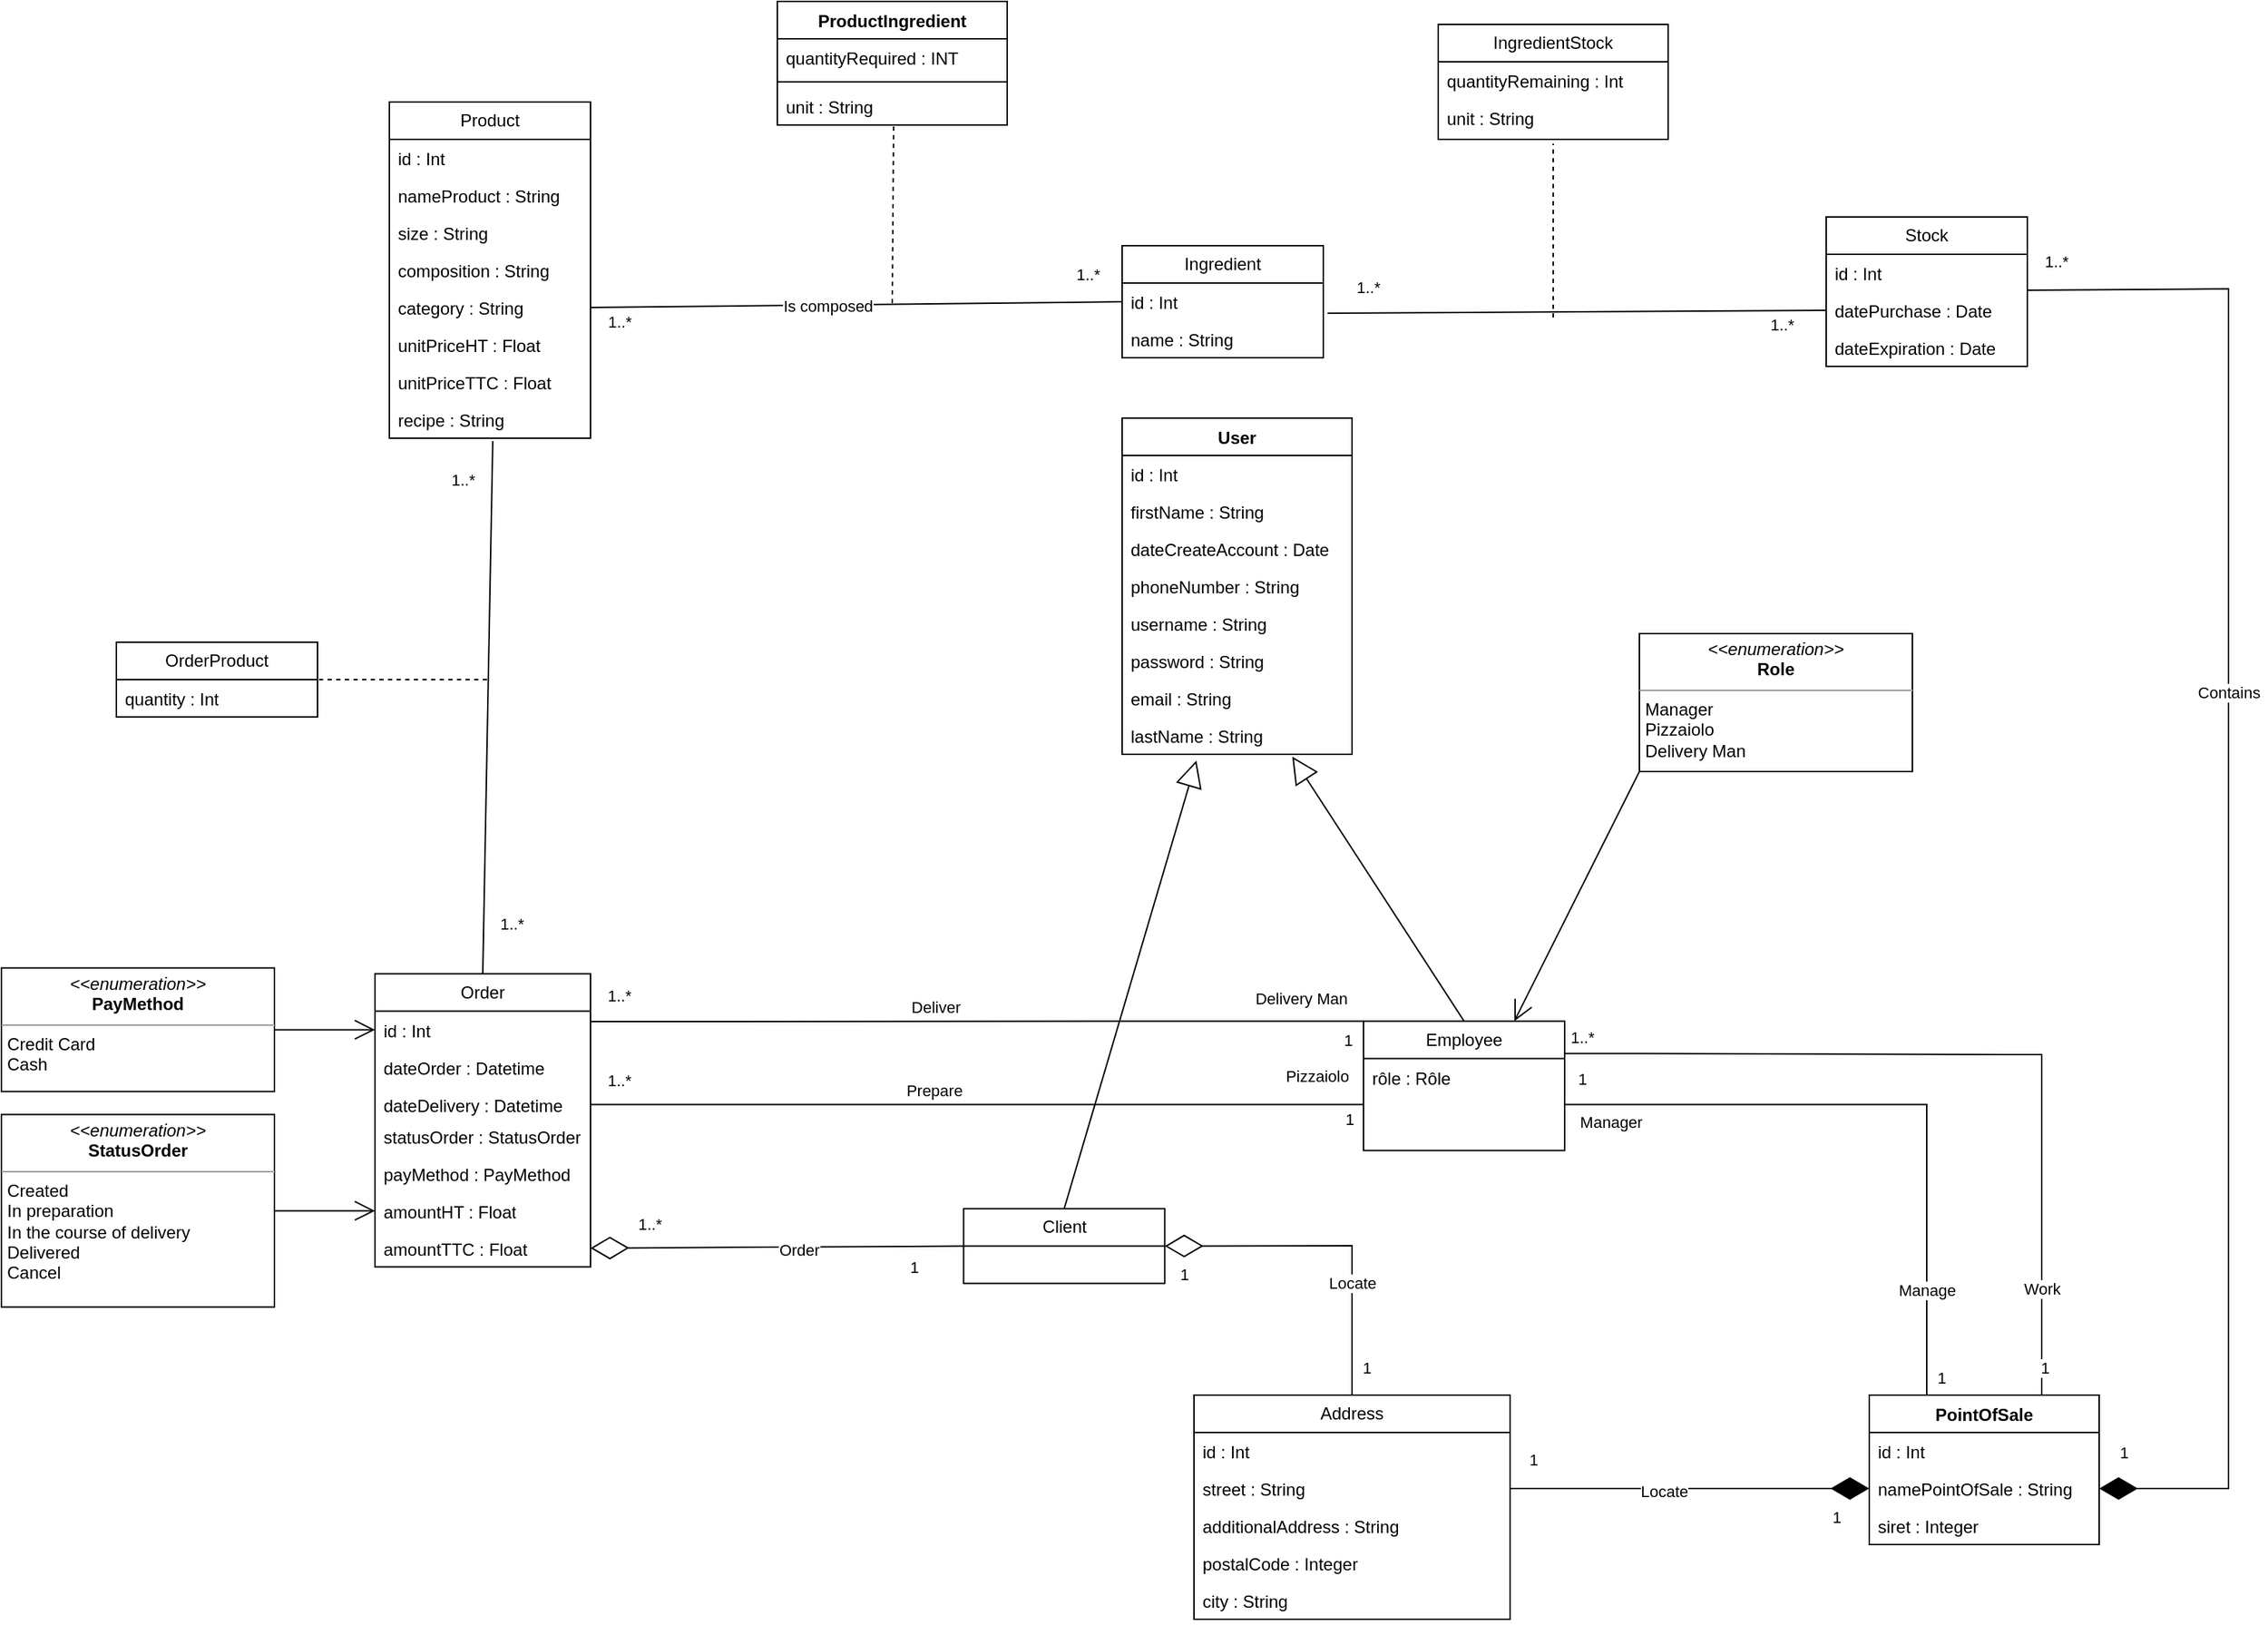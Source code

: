 <mxfile version="21.1.4" type="device">
  <diagram id="C5RBs43oDa-KdzZeNtuy" name="Page-1">
    <mxGraphModel dx="2501" dy="1925" grid="1" gridSize="10" guides="1" tooltips="1" connect="1" arrows="1" fold="1" page="1" pageScale="1" pageWidth="827" pageHeight="1169" background="#ffffff" math="0" shadow="0">
      <root>
        <mxCell id="WIyWlLk6GJQsqaUBKTNV-0" />
        <mxCell id="WIyWlLk6GJQsqaUBKTNV-1" parent="WIyWlLk6GJQsqaUBKTNV-0" />
        <mxCell id="LDNh3qtt35xQRDf_pYE4-13" value="User" style="swimlane;fontStyle=1;align=center;verticalAlign=top;childLayout=stackLayout;horizontal=1;startSize=26;horizontalStack=0;resizeParent=1;resizeParentMax=0;resizeLast=0;collapsible=1;marginBottom=0;whiteSpace=wrap;html=1;" parent="WIyWlLk6GJQsqaUBKTNV-1" vertex="1">
          <mxGeometry x="-1.138e-15" y="-190" width="160" height="234" as="geometry" />
        </mxCell>
        <mxCell id="LDNh3qtt35xQRDf_pYE4-14" value="&lt;font style=&quot;vertical-align: inherit;&quot;&gt;&lt;font style=&quot;vertical-align: inherit;&quot;&gt;&lt;font style=&quot;vertical-align: inherit;&quot;&gt;&lt;font style=&quot;vertical-align: inherit;&quot;&gt;id : Int&lt;/font&gt;&lt;/font&gt;&lt;/font&gt;&lt;/font&gt;" style="text;strokeColor=none;fillColor=none;align=left;verticalAlign=top;spacingLeft=4;spacingRight=4;overflow=hidden;rotatable=0;points=[[0,0.5],[1,0.5]];portConstraint=eastwest;whiteSpace=wrap;html=1;" parent="LDNh3qtt35xQRDf_pYE4-13" vertex="1">
          <mxGeometry y="26" width="160" height="26" as="geometry" />
        </mxCell>
        <mxCell id="LDNh3qtt35xQRDf_pYE4-23" value="firstName : String" style="text;strokeColor=none;fillColor=none;align=left;verticalAlign=top;spacingLeft=4;spacingRight=4;overflow=hidden;rotatable=0;points=[[0,0.5],[1,0.5]];portConstraint=eastwest;whiteSpace=wrap;html=1;" parent="LDNh3qtt35xQRDf_pYE4-13" vertex="1">
          <mxGeometry y="52" width="160" height="26" as="geometry" />
        </mxCell>
        <mxCell id="LDNh3qtt35xQRDf_pYE4-24" value="dateCreateAccount : Date" style="text;strokeColor=none;fillColor=none;align=left;verticalAlign=top;spacingLeft=4;spacingRight=4;overflow=hidden;rotatable=0;points=[[0,0.5],[1,0.5]];portConstraint=eastwest;whiteSpace=wrap;html=1;" parent="LDNh3qtt35xQRDf_pYE4-13" vertex="1">
          <mxGeometry y="78" width="160" height="26" as="geometry" />
        </mxCell>
        <mxCell id="LDNh3qtt35xQRDf_pYE4-25" value="phoneNumber : String" style="text;strokeColor=none;fillColor=none;align=left;verticalAlign=top;spacingLeft=4;spacingRight=4;overflow=hidden;rotatable=0;points=[[0,0.5],[1,0.5]];portConstraint=eastwest;whiteSpace=wrap;html=1;" parent="LDNh3qtt35xQRDf_pYE4-13" vertex="1">
          <mxGeometry y="104" width="160" height="26" as="geometry" />
        </mxCell>
        <mxCell id="LDNh3qtt35xQRDf_pYE4-26" value="username : String" style="text;strokeColor=none;fillColor=none;align=left;verticalAlign=top;spacingLeft=4;spacingRight=4;overflow=hidden;rotatable=0;points=[[0,0.5],[1,0.5]];portConstraint=eastwest;whiteSpace=wrap;html=1;" parent="LDNh3qtt35xQRDf_pYE4-13" vertex="1">
          <mxGeometry y="130" width="160" height="26" as="geometry" />
        </mxCell>
        <mxCell id="LDNh3qtt35xQRDf_pYE4-27" value="password : String" style="text;strokeColor=none;fillColor=none;align=left;verticalAlign=top;spacingLeft=4;spacingRight=4;overflow=hidden;rotatable=0;points=[[0,0.5],[1,0.5]];portConstraint=eastwest;whiteSpace=wrap;html=1;" parent="LDNh3qtt35xQRDf_pYE4-13" vertex="1">
          <mxGeometry y="156" width="160" height="26" as="geometry" />
        </mxCell>
        <mxCell id="LDNh3qtt35xQRDf_pYE4-28" value="email : String" style="text;strokeColor=none;fillColor=none;align=left;verticalAlign=top;spacingLeft=4;spacingRight=4;overflow=hidden;rotatable=0;points=[[0,0.5],[1,0.5]];portConstraint=eastwest;whiteSpace=wrap;html=1;" parent="LDNh3qtt35xQRDf_pYE4-13" vertex="1">
          <mxGeometry y="182" width="160" height="26" as="geometry" />
        </mxCell>
        <mxCell id="oYY13Tbm00uSLunCZj7H-6" value="lastName : String" style="text;strokeColor=none;fillColor=none;align=left;verticalAlign=top;spacingLeft=4;spacingRight=4;overflow=hidden;rotatable=0;points=[[0,0.5],[1,0.5]];portConstraint=eastwest;whiteSpace=wrap;html=1;" parent="LDNh3qtt35xQRDf_pYE4-13" vertex="1">
          <mxGeometry y="208" width="160" height="26" as="geometry" />
        </mxCell>
        <mxCell id="LDNh3qtt35xQRDf_pYE4-29" value="PointOfSale" style="swimlane;fontStyle=1;align=center;verticalAlign=top;childLayout=stackLayout;horizontal=1;startSize=26;horizontalStack=0;resizeParent=1;resizeParentMax=0;resizeLast=0;collapsible=1;marginBottom=0;whiteSpace=wrap;html=1;" parent="WIyWlLk6GJQsqaUBKTNV-1" vertex="1">
          <mxGeometry x="520" y="490" width="160" height="104" as="geometry" />
        </mxCell>
        <mxCell id="LDNh3qtt35xQRDf_pYE4-30" value="id : Int" style="text;strokeColor=none;fillColor=none;align=left;verticalAlign=top;spacingLeft=4;spacingRight=4;overflow=hidden;rotatable=0;points=[[0,0.5],[1,0.5]];portConstraint=eastwest;whiteSpace=wrap;html=1;" parent="LDNh3qtt35xQRDf_pYE4-29" vertex="1">
          <mxGeometry y="26" width="160" height="26" as="geometry" />
        </mxCell>
        <mxCell id="LDNh3qtt35xQRDf_pYE4-33" value="namePointOfSale : String" style="text;strokeColor=none;fillColor=none;align=left;verticalAlign=top;spacingLeft=4;spacingRight=4;overflow=hidden;rotatable=0;points=[[0,0.5],[1,0.5]];portConstraint=eastwest;whiteSpace=wrap;html=1;" parent="LDNh3qtt35xQRDf_pYE4-29" vertex="1">
          <mxGeometry y="52" width="160" height="26" as="geometry" />
        </mxCell>
        <mxCell id="LDNh3qtt35xQRDf_pYE4-34" value="siret : Integer" style="text;strokeColor=none;fillColor=none;align=left;verticalAlign=top;spacingLeft=4;spacingRight=4;overflow=hidden;rotatable=0;points=[[0,0.5],[1,0.5]];portConstraint=eastwest;whiteSpace=wrap;html=1;" parent="LDNh3qtt35xQRDf_pYE4-29" vertex="1">
          <mxGeometry y="78" width="160" height="26" as="geometry" />
        </mxCell>
        <mxCell id="LDNh3qtt35xQRDf_pYE4-35" value="" style="endArrow=none;html=1;edgeStyle=orthogonalEdgeStyle;rounded=0;entryX=0.5;entryY=0;entryDx=0;entryDy=0;exitX=1;exitY=0.25;exitDx=0;exitDy=0;" parent="WIyWlLk6GJQsqaUBKTNV-1" source="ayJBxSCO4M2eOkXbulN4-0" target="LDNh3qtt35xQRDf_pYE4-29" edge="1">
          <mxGeometry relative="1" as="geometry">
            <mxPoint x="350" y="253" as="sourcePoint" />
            <mxPoint x="600" y="130" as="targetPoint" />
            <Array as="points">
              <mxPoint x="320" y="253" />
              <mxPoint x="640" y="253" />
              <mxPoint x="640" y="490" />
            </Array>
          </mxGeometry>
        </mxCell>
        <mxCell id="LDNh3qtt35xQRDf_pYE4-38" value="Work" style="edgeLabel;html=1;align=center;verticalAlign=middle;resizable=0;points=[];" parent="LDNh3qtt35xQRDf_pYE4-35" connectable="0" vertex="1">
          <mxGeometry x="0.76" relative="1" as="geometry">
            <mxPoint y="-41" as="offset" />
          </mxGeometry>
        </mxCell>
        <mxCell id="LDNh3qtt35xQRDf_pYE4-39" value="1" style="edgeLabel;html=1;align=center;verticalAlign=middle;resizable=0;points=[];" parent="LDNh3qtt35xQRDf_pYE4-35" connectable="0" vertex="1">
          <mxGeometry x="0.895" relative="1" as="geometry">
            <mxPoint x="10" y="-19" as="offset" />
          </mxGeometry>
        </mxCell>
        <mxCell id="LDNh3qtt35xQRDf_pYE4-40" value="1..*" style="edgeLabel;html=1;align=center;verticalAlign=middle;resizable=0;points=[];" parent="LDNh3qtt35xQRDf_pYE4-35" connectable="0" vertex="1">
          <mxGeometry x="-0.859" y="-1" relative="1" as="geometry">
            <mxPoint x="-31" y="-13" as="offset" />
          </mxGeometry>
        </mxCell>
        <mxCell id="LDNh3qtt35xQRDf_pYE4-41" value="Address" style="swimlane;fontStyle=0;childLayout=stackLayout;horizontal=1;startSize=26;fillColor=none;horizontalStack=0;resizeParent=1;resizeParentMax=0;resizeLast=0;collapsible=1;marginBottom=0;whiteSpace=wrap;html=1;" parent="WIyWlLk6GJQsqaUBKTNV-1" vertex="1">
          <mxGeometry x="50" y="490" width="220" height="156" as="geometry" />
        </mxCell>
        <mxCell id="LDNh3qtt35xQRDf_pYE4-42" value="id : Int" style="text;strokeColor=none;fillColor=none;align=left;verticalAlign=top;spacingLeft=4;spacingRight=4;overflow=hidden;rotatable=0;points=[[0,0.5],[1,0.5]];portConstraint=eastwest;whiteSpace=wrap;html=1;" parent="LDNh3qtt35xQRDf_pYE4-41" vertex="1">
          <mxGeometry y="26" width="220" height="26" as="geometry" />
        </mxCell>
        <mxCell id="LDNh3qtt35xQRDf_pYE4-43" value="street : String" style="text;strokeColor=none;fillColor=none;align=left;verticalAlign=top;spacingLeft=4;spacingRight=4;overflow=hidden;rotatable=0;points=[[0,0.5],[1,0.5]];portConstraint=eastwest;whiteSpace=wrap;html=1;" parent="LDNh3qtt35xQRDf_pYE4-41" vertex="1">
          <mxGeometry y="52" width="220" height="26" as="geometry" />
        </mxCell>
        <mxCell id="LDNh3qtt35xQRDf_pYE4-44" value="additionalAddress : String" style="text;strokeColor=none;fillColor=none;align=left;verticalAlign=top;spacingLeft=4;spacingRight=4;overflow=hidden;rotatable=0;points=[[0,0.5],[1,0.5]];portConstraint=eastwest;whiteSpace=wrap;html=1;" parent="LDNh3qtt35xQRDf_pYE4-41" vertex="1">
          <mxGeometry y="78" width="220" height="26" as="geometry" />
        </mxCell>
        <mxCell id="LDNh3qtt35xQRDf_pYE4-45" value="postalCode : Integer" style="text;strokeColor=none;fillColor=none;align=left;verticalAlign=top;spacingLeft=4;spacingRight=4;overflow=hidden;rotatable=0;points=[[0,0.5],[1,0.5]];portConstraint=eastwest;whiteSpace=wrap;html=1;" parent="LDNh3qtt35xQRDf_pYE4-41" vertex="1">
          <mxGeometry y="104" width="220" height="26" as="geometry" />
        </mxCell>
        <mxCell id="LDNh3qtt35xQRDf_pYE4-81" value="city : String" style="text;strokeColor=none;fillColor=none;align=left;verticalAlign=top;spacingLeft=4;spacingRight=4;overflow=hidden;rotatable=0;points=[[0,0.5],[1,0.5]];portConstraint=eastwest;whiteSpace=wrap;html=1;" parent="LDNh3qtt35xQRDf_pYE4-41" vertex="1">
          <mxGeometry y="130" width="220" height="26" as="geometry" />
        </mxCell>
        <mxCell id="LDNh3qtt35xQRDf_pYE4-48" value="" style="endArrow=diamondThin;endFill=1;endSize=24;html=1;rounded=0;exitX=1;exitY=0.5;exitDx=0;exitDy=0;entryX=0;entryY=0.5;entryDx=0;entryDy=0;" parent="WIyWlLk6GJQsqaUBKTNV-1" source="LDNh3qtt35xQRDf_pYE4-43" target="LDNh3qtt35xQRDf_pYE4-33" edge="1">
          <mxGeometry width="160" relative="1" as="geometry">
            <mxPoint x="290" y="470" as="sourcePoint" />
            <mxPoint x="450" y="470" as="targetPoint" />
          </mxGeometry>
        </mxCell>
        <mxCell id="LDNh3qtt35xQRDf_pYE4-49" value="1" style="edgeLabel;html=1;align=center;verticalAlign=middle;resizable=0;points=[];" parent="LDNh3qtt35xQRDf_pYE4-48" connectable="0" vertex="1">
          <mxGeometry x="0.812" relative="1" as="geometry">
            <mxPoint y="20" as="offset" />
          </mxGeometry>
        </mxCell>
        <mxCell id="LDNh3qtt35xQRDf_pYE4-50" value="1" style="edgeLabel;html=1;align=center;verticalAlign=middle;resizable=0;points=[];" parent="LDNh3qtt35xQRDf_pYE4-48" connectable="0" vertex="1">
          <mxGeometry x="-0.875" relative="1" as="geometry">
            <mxPoint y="-20" as="offset" />
          </mxGeometry>
        </mxCell>
        <mxCell id="grewiB0idIYlDIHgvyIB-13" value="&lt;font style=&quot;vertical-align: inherit;&quot;&gt;&lt;font style=&quot;vertical-align: inherit;&quot;&gt;Locate&lt;/font&gt;&lt;/font&gt;" style="edgeLabel;html=1;align=center;verticalAlign=middle;resizable=0;points=[];" parent="LDNh3qtt35xQRDf_pYE4-48" vertex="1" connectable="0">
          <mxGeometry x="-0.144" y="-2" relative="1" as="geometry">
            <mxPoint as="offset" />
          </mxGeometry>
        </mxCell>
        <mxCell id="LDNh3qtt35xQRDf_pYE4-54" value="Order" style="swimlane;fontStyle=0;childLayout=stackLayout;horizontal=1;startSize=26;fillColor=none;horizontalStack=0;resizeParent=1;resizeParentMax=0;resizeLast=0;collapsible=1;marginBottom=0;whiteSpace=wrap;html=1;" parent="WIyWlLk6GJQsqaUBKTNV-1" vertex="1">
          <mxGeometry x="-520" y="196.71" width="150" height="204" as="geometry" />
        </mxCell>
        <mxCell id="LDNh3qtt35xQRDf_pYE4-55" value="id : Int" style="text;strokeColor=none;fillColor=none;align=left;verticalAlign=top;spacingLeft=4;spacingRight=4;overflow=hidden;rotatable=0;points=[[0,0.5],[1,0.5]];portConstraint=eastwest;whiteSpace=wrap;html=1;" parent="LDNh3qtt35xQRDf_pYE4-54" vertex="1">
          <mxGeometry y="26" width="150" height="26" as="geometry" />
        </mxCell>
        <mxCell id="LDNh3qtt35xQRDf_pYE4-56" value="dateOrder : Datetime" style="text;strokeColor=none;fillColor=none;align=left;verticalAlign=top;spacingLeft=4;spacingRight=4;overflow=hidden;rotatable=0;points=[[0,0.5],[1,0.5]];portConstraint=eastwest;whiteSpace=wrap;html=1;" parent="LDNh3qtt35xQRDf_pYE4-54" vertex="1">
          <mxGeometry y="52" width="150" height="26" as="geometry" />
        </mxCell>
        <mxCell id="LDNh3qtt35xQRDf_pYE4-57" value="dateDelivery : Datetime" style="text;strokeColor=none;fillColor=none;align=left;verticalAlign=top;spacingLeft=4;spacingRight=4;overflow=hidden;rotatable=0;points=[[0,0.5],[1,0.5]];portConstraint=eastwest;whiteSpace=wrap;html=1;" parent="LDNh3qtt35xQRDf_pYE4-54" vertex="1">
          <mxGeometry y="78" width="150" height="22" as="geometry" />
        </mxCell>
        <mxCell id="LDNh3qtt35xQRDf_pYE4-58" value="statusOrder : StatusOrder" style="text;strokeColor=none;fillColor=none;align=left;verticalAlign=top;spacingLeft=4;spacingRight=4;overflow=hidden;rotatable=0;points=[[0,0.5],[1,0.5]];portConstraint=eastwest;whiteSpace=wrap;html=1;" parent="LDNh3qtt35xQRDf_pYE4-54" vertex="1">
          <mxGeometry y="100" width="150" height="26" as="geometry" />
        </mxCell>
        <mxCell id="LDNh3qtt35xQRDf_pYE4-59" value="payMethod : PayMethod" style="text;strokeColor=none;fillColor=none;align=left;verticalAlign=top;spacingLeft=4;spacingRight=4;overflow=hidden;rotatable=0;points=[[0,0.5],[1,0.5]];portConstraint=eastwest;whiteSpace=wrap;html=1;" parent="LDNh3qtt35xQRDf_pYE4-54" vertex="1">
          <mxGeometry y="126" width="150" height="26" as="geometry" />
        </mxCell>
        <mxCell id="LDNh3qtt35xQRDf_pYE4-60" value="amountHT : Float" style="text;strokeColor=none;fillColor=none;align=left;verticalAlign=top;spacingLeft=4;spacingRight=4;overflow=hidden;rotatable=0;points=[[0,0.5],[1,0.5]];portConstraint=eastwest;whiteSpace=wrap;html=1;" parent="LDNh3qtt35xQRDf_pYE4-54" vertex="1">
          <mxGeometry y="152" width="150" height="26" as="geometry" />
        </mxCell>
        <mxCell id="LDNh3qtt35xQRDf_pYE4-61" value="amountTTC : Float" style="text;strokeColor=none;fillColor=none;align=left;verticalAlign=top;spacingLeft=4;spacingRight=4;overflow=hidden;rotatable=0;points=[[0,0.5],[1,0.5]];portConstraint=eastwest;whiteSpace=wrap;html=1;" parent="LDNh3qtt35xQRDf_pYE4-54" vertex="1">
          <mxGeometry y="178" width="150" height="26" as="geometry" />
        </mxCell>
        <mxCell id="LDNh3qtt35xQRDf_pYE4-67" value="" style="endArrow=none;html=1;edgeStyle=orthogonalEdgeStyle;rounded=0;entryX=0;entryY=0.5;entryDx=0;entryDy=0;exitX=1;exitY=0.5;exitDx=0;exitDy=0;" parent="WIyWlLk6GJQsqaUBKTNV-1" source="LDNh3qtt35xQRDf_pYE4-57" target="ayJBxSCO4M2eOkXbulN4-3" edge="1">
          <mxGeometry relative="1" as="geometry">
            <mxPoint x="-270" y="180" as="sourcePoint" />
            <mxPoint x="-80" y="180" as="targetPoint" />
            <Array as="points">
              <mxPoint x="-370" y="288" />
            </Array>
          </mxGeometry>
        </mxCell>
        <mxCell id="LDNh3qtt35xQRDf_pYE4-68" value="1..*" style="edgeLabel;resizable=0;html=1;align=left;verticalAlign=bottom;" parent="LDNh3qtt35xQRDf_pYE4-67" connectable="0" vertex="1">
          <mxGeometry x="-1" relative="1" as="geometry">
            <mxPoint x="10" y="-6" as="offset" />
          </mxGeometry>
        </mxCell>
        <mxCell id="LDNh3qtt35xQRDf_pYE4-69" value="Pizzaiolo" style="edgeLabel;resizable=0;html=1;align=right;verticalAlign=bottom;" parent="LDNh3qtt35xQRDf_pYE4-67" connectable="0" vertex="1">
          <mxGeometry x="1" relative="1" as="geometry">
            <mxPoint x="-10" y="-11" as="offset" />
          </mxGeometry>
        </mxCell>
        <mxCell id="LDNh3qtt35xQRDf_pYE4-70" value="1" style="edgeLabel;html=1;align=center;verticalAlign=middle;resizable=0;points=[];" parent="LDNh3qtt35xQRDf_pYE4-67" connectable="0" vertex="1">
          <mxGeometry x="0.863" y="-3" relative="1" as="geometry">
            <mxPoint x="27" y="7" as="offset" />
          </mxGeometry>
        </mxCell>
        <mxCell id="LDNh3qtt35xQRDf_pYE4-71" value="Prepare" style="edgeLabel;html=1;align=center;verticalAlign=middle;resizable=0;points=[];" parent="LDNh3qtt35xQRDf_pYE4-67" connectable="0" vertex="1">
          <mxGeometry x="-0.094" y="1" relative="1" as="geometry">
            <mxPoint x="-4" y="-9" as="offset" />
          </mxGeometry>
        </mxCell>
        <mxCell id="LDNh3qtt35xQRDf_pYE4-72" value="" style="endArrow=none;html=1;edgeStyle=orthogonalEdgeStyle;rounded=0;entryX=0;entryY=0;entryDx=0;entryDy=0;" parent="WIyWlLk6GJQsqaUBKTNV-1" target="ayJBxSCO4M2eOkXbulN4-0" edge="1">
          <mxGeometry relative="1" as="geometry">
            <mxPoint x="-370" y="230" as="sourcePoint" />
            <mxPoint y="-43" as="targetPoint" />
            <Array as="points">
              <mxPoint x="-370" y="230" />
            </Array>
          </mxGeometry>
        </mxCell>
        <mxCell id="LDNh3qtt35xQRDf_pYE4-73" value="1..*" style="edgeLabel;resizable=0;html=1;align=left;verticalAlign=bottom;" parent="LDNh3qtt35xQRDf_pYE4-72" connectable="0" vertex="1">
          <mxGeometry x="-1" relative="1" as="geometry">
            <mxPoint x="10" y="-10" as="offset" />
          </mxGeometry>
        </mxCell>
        <mxCell id="LDNh3qtt35xQRDf_pYE4-74" value="Delivery Man" style="edgeLabel;resizable=0;html=1;align=right;verticalAlign=bottom;" parent="LDNh3qtt35xQRDf_pYE4-72" connectable="0" vertex="1">
          <mxGeometry x="1" relative="1" as="geometry">
            <mxPoint x="-10" y="-7" as="offset" />
          </mxGeometry>
        </mxCell>
        <mxCell id="LDNh3qtt35xQRDf_pYE4-75" value="1" style="edgeLabel;html=1;align=center;verticalAlign=middle;resizable=0;points=[];" parent="LDNh3qtt35xQRDf_pYE4-72" connectable="0" vertex="1">
          <mxGeometry x="0.863" y="-3" relative="1" as="geometry">
            <mxPoint x="26" y="10" as="offset" />
          </mxGeometry>
        </mxCell>
        <mxCell id="LDNh3qtt35xQRDf_pYE4-76" value="Deliver" style="edgeLabel;html=1;align=center;verticalAlign=middle;resizable=0;points=[];" parent="LDNh3qtt35xQRDf_pYE4-72" connectable="0" vertex="1">
          <mxGeometry x="-0.094" y="1" relative="1" as="geometry">
            <mxPoint x="-4" y="-9" as="offset" />
          </mxGeometry>
        </mxCell>
        <mxCell id="LDNh3qtt35xQRDf_pYE4-82" value="OrderProduct" style="swimlane;fontStyle=0;childLayout=stackLayout;horizontal=1;startSize=26;fillColor=none;horizontalStack=0;resizeParent=1;resizeParentMax=0;resizeLast=0;collapsible=1;marginBottom=0;whiteSpace=wrap;html=1;" parent="WIyWlLk6GJQsqaUBKTNV-1" vertex="1">
          <mxGeometry x="-700" y="-34" width="140" height="52" as="geometry" />
        </mxCell>
        <mxCell id="LDNh3qtt35xQRDf_pYE4-83" value="quantity : Int" style="text;strokeColor=none;fillColor=none;align=left;verticalAlign=top;spacingLeft=4;spacingRight=4;overflow=hidden;rotatable=0;points=[[0,0.5],[1,0.5]];portConstraint=eastwest;whiteSpace=wrap;html=1;" parent="LDNh3qtt35xQRDf_pYE4-82" vertex="1">
          <mxGeometry y="26" width="140" height="26" as="geometry" />
        </mxCell>
        <mxCell id="LDNh3qtt35xQRDf_pYE4-86" value="Product" style="swimlane;fontStyle=0;childLayout=stackLayout;horizontal=1;startSize=26;fillColor=none;horizontalStack=0;resizeParent=1;resizeParentMax=0;resizeLast=0;collapsible=1;marginBottom=0;whiteSpace=wrap;html=1;" parent="WIyWlLk6GJQsqaUBKTNV-1" vertex="1">
          <mxGeometry x="-510" y="-410" width="140" height="234" as="geometry" />
        </mxCell>
        <mxCell id="LDNh3qtt35xQRDf_pYE4-87" value="id : Int" style="text;strokeColor=none;fillColor=none;align=left;verticalAlign=top;spacingLeft=4;spacingRight=4;overflow=hidden;rotatable=0;points=[[0,0.5],[1,0.5]];portConstraint=eastwest;whiteSpace=wrap;html=1;" parent="LDNh3qtt35xQRDf_pYE4-86" vertex="1">
          <mxGeometry y="26" width="140" height="26" as="geometry" />
        </mxCell>
        <mxCell id="LDNh3qtt35xQRDf_pYE4-88" value="nameProduct : String" style="text;strokeColor=none;fillColor=none;align=left;verticalAlign=top;spacingLeft=4;spacingRight=4;overflow=hidden;rotatable=0;points=[[0,0.5],[1,0.5]];portConstraint=eastwest;whiteSpace=wrap;html=1;" parent="LDNh3qtt35xQRDf_pYE4-86" vertex="1">
          <mxGeometry y="52" width="140" height="26" as="geometry" />
        </mxCell>
        <mxCell id="LDNh3qtt35xQRDf_pYE4-89" value="size : String" style="text;strokeColor=none;fillColor=none;align=left;verticalAlign=top;spacingLeft=4;spacingRight=4;overflow=hidden;rotatable=0;points=[[0,0.5],[1,0.5]];portConstraint=eastwest;whiteSpace=wrap;html=1;" parent="LDNh3qtt35xQRDf_pYE4-86" vertex="1">
          <mxGeometry y="78" width="140" height="26" as="geometry" />
        </mxCell>
        <mxCell id="LDNh3qtt35xQRDf_pYE4-90" value="composition : String" style="text;strokeColor=none;fillColor=none;align=left;verticalAlign=top;spacingLeft=4;spacingRight=4;overflow=hidden;rotatable=0;points=[[0,0.5],[1,0.5]];portConstraint=eastwest;whiteSpace=wrap;html=1;" parent="LDNh3qtt35xQRDf_pYE4-86" vertex="1">
          <mxGeometry y="104" width="140" height="26" as="geometry" />
        </mxCell>
        <mxCell id="LDNh3qtt35xQRDf_pYE4-91" value="category : String" style="text;strokeColor=none;fillColor=none;align=left;verticalAlign=top;spacingLeft=4;spacingRight=4;overflow=hidden;rotatable=0;points=[[0,0.5],[1,0.5]];portConstraint=eastwest;whiteSpace=wrap;html=1;" parent="LDNh3qtt35xQRDf_pYE4-86" vertex="1">
          <mxGeometry y="130" width="140" height="26" as="geometry" />
        </mxCell>
        <mxCell id="LDNh3qtt35xQRDf_pYE4-92" value="unitPriceHT : Float" style="text;strokeColor=none;fillColor=none;align=left;verticalAlign=top;spacingLeft=4;spacingRight=4;overflow=hidden;rotatable=0;points=[[0,0.5],[1,0.5]];portConstraint=eastwest;whiteSpace=wrap;html=1;" parent="LDNh3qtt35xQRDf_pYE4-86" vertex="1">
          <mxGeometry y="156" width="140" height="26" as="geometry" />
        </mxCell>
        <mxCell id="LDNh3qtt35xQRDf_pYE4-93" value="unitPriceTTC : Float" style="text;strokeColor=none;fillColor=none;align=left;verticalAlign=top;spacingLeft=4;spacingRight=4;overflow=hidden;rotatable=0;points=[[0,0.5],[1,0.5]];portConstraint=eastwest;whiteSpace=wrap;html=1;" parent="LDNh3qtt35xQRDf_pYE4-86" vertex="1">
          <mxGeometry y="182" width="140" height="26" as="geometry" />
        </mxCell>
        <mxCell id="LDNh3qtt35xQRDf_pYE4-94" value="recipe : String" style="text;strokeColor=none;fillColor=none;align=left;verticalAlign=top;spacingLeft=4;spacingRight=4;overflow=hidden;rotatable=0;points=[[0,0.5],[1,0.5]];portConstraint=eastwest;whiteSpace=wrap;html=1;" parent="LDNh3qtt35xQRDf_pYE4-86" vertex="1">
          <mxGeometry y="208" width="140" height="26" as="geometry" />
        </mxCell>
        <mxCell id="LDNh3qtt35xQRDf_pYE4-100" value="Ingredient" style="swimlane;fontStyle=0;childLayout=stackLayout;horizontal=1;startSize=26;fillColor=none;horizontalStack=0;resizeParent=1;resizeParentMax=0;resizeLast=0;collapsible=1;marginBottom=0;whiteSpace=wrap;html=1;" parent="WIyWlLk6GJQsqaUBKTNV-1" vertex="1">
          <mxGeometry y="-310" width="140" height="78" as="geometry" />
        </mxCell>
        <mxCell id="LDNh3qtt35xQRDf_pYE4-101" value="id : Int" style="text;strokeColor=none;fillColor=none;align=left;verticalAlign=top;spacingLeft=4;spacingRight=4;overflow=hidden;rotatable=0;points=[[0,0.5],[1,0.5]];portConstraint=eastwest;whiteSpace=wrap;html=1;" parent="LDNh3qtt35xQRDf_pYE4-100" vertex="1">
          <mxGeometry y="26" width="140" height="26" as="geometry" />
        </mxCell>
        <mxCell id="LDNh3qtt35xQRDf_pYE4-102" value="name : String" style="text;strokeColor=none;fillColor=none;align=left;verticalAlign=top;spacingLeft=4;spacingRight=4;overflow=hidden;rotatable=0;points=[[0,0.5],[1,0.5]];portConstraint=eastwest;whiteSpace=wrap;html=1;" parent="LDNh3qtt35xQRDf_pYE4-100" vertex="1">
          <mxGeometry y="52" width="140" height="26" as="geometry" />
        </mxCell>
        <mxCell id="LDNh3qtt35xQRDf_pYE4-107" value="Stock" style="swimlane;fontStyle=0;childLayout=stackLayout;horizontal=1;startSize=26;fillColor=none;horizontalStack=0;resizeParent=1;resizeParentMax=0;resizeLast=0;collapsible=1;marginBottom=0;whiteSpace=wrap;html=1;" parent="WIyWlLk6GJQsqaUBKTNV-1" vertex="1">
          <mxGeometry x="490" y="-330" width="140" height="104" as="geometry" />
        </mxCell>
        <mxCell id="LDNh3qtt35xQRDf_pYE4-108" value="id : Int" style="text;strokeColor=none;fillColor=none;align=left;verticalAlign=top;spacingLeft=4;spacingRight=4;overflow=hidden;rotatable=0;points=[[0,0.5],[1,0.5]];portConstraint=eastwest;whiteSpace=wrap;html=1;" parent="LDNh3qtt35xQRDf_pYE4-107" vertex="1">
          <mxGeometry y="26" width="140" height="26" as="geometry" />
        </mxCell>
        <mxCell id="LDNh3qtt35xQRDf_pYE4-109" value="datePurchase : Date" style="text;strokeColor=none;fillColor=none;align=left;verticalAlign=top;spacingLeft=4;spacingRight=4;overflow=hidden;rotatable=0;points=[[0,0.5],[1,0.5]];portConstraint=eastwest;whiteSpace=wrap;html=1;" parent="LDNh3qtt35xQRDf_pYE4-107" vertex="1">
          <mxGeometry y="52" width="140" height="26" as="geometry" />
        </mxCell>
        <mxCell id="LDNh3qtt35xQRDf_pYE4-110" value="dateExpiration : Date" style="text;strokeColor=none;fillColor=none;align=left;verticalAlign=top;spacingLeft=4;spacingRight=4;overflow=hidden;rotatable=0;points=[[0,0.5],[1,0.5]];portConstraint=eastwest;whiteSpace=wrap;html=1;" parent="LDNh3qtt35xQRDf_pYE4-107" vertex="1">
          <mxGeometry y="78" width="140" height="26" as="geometry" />
        </mxCell>
        <mxCell id="LDNh3qtt35xQRDf_pYE4-114" value="IngredientStock" style="swimlane;fontStyle=0;childLayout=stackLayout;horizontal=1;startSize=26;fillColor=none;horizontalStack=0;resizeParent=1;resizeParentMax=0;resizeLast=0;collapsible=1;marginBottom=0;whiteSpace=wrap;html=1;" parent="WIyWlLk6GJQsqaUBKTNV-1" vertex="1">
          <mxGeometry x="220" y="-464" width="160" height="80" as="geometry" />
        </mxCell>
        <mxCell id="LDNh3qtt35xQRDf_pYE4-115" value="quantityRemaining : Int" style="text;strokeColor=none;fillColor=none;align=left;verticalAlign=top;spacingLeft=4;spacingRight=4;overflow=hidden;rotatable=0;points=[[0,0.5],[1,0.5]];portConstraint=eastwest;whiteSpace=wrap;html=1;" parent="LDNh3qtt35xQRDf_pYE4-114" vertex="1">
          <mxGeometry y="26" width="160" height="54" as="geometry" />
        </mxCell>
        <mxCell id="LDNh3qtt35xQRDf_pYE4-116" value="unit : String" style="text;strokeColor=none;fillColor=none;align=left;verticalAlign=top;spacingLeft=4;spacingRight=4;overflow=hidden;rotatable=0;points=[[0,0.5],[1,0.5]];portConstraint=eastwest;whiteSpace=wrap;html=1;" parent="WIyWlLk6GJQsqaUBKTNV-1" vertex="1">
          <mxGeometry x="220" y="-412" width="160" height="24" as="geometry" />
        </mxCell>
        <mxCell id="b1AOF0Mdmnq1jwFk48a5-0" value="" style="endArrow=none;html=1;edgeStyle=orthogonalEdgeStyle;rounded=0;entryX=0.25;entryY=0;entryDx=0;entryDy=0;exitX=1;exitY=0.5;exitDx=0;exitDy=0;" parent="WIyWlLk6GJQsqaUBKTNV-1" source="ayJBxSCO4M2eOkXbulN4-3" target="LDNh3qtt35xQRDf_pYE4-29" edge="1">
          <mxGeometry relative="1" as="geometry">
            <mxPoint x="370" y="330" as="sourcePoint" />
            <mxPoint x="510" y="460" as="targetPoint" />
            <Array as="points">
              <mxPoint x="560" y="288" />
            </Array>
          </mxGeometry>
        </mxCell>
        <mxCell id="b1AOF0Mdmnq1jwFk48a5-2" value="Manage" style="edgeLabel;html=1;align=center;verticalAlign=middle;resizable=0;points=[];" parent="b1AOF0Mdmnq1jwFk48a5-0" connectable="0" vertex="1">
          <mxGeometry x="0.76" relative="1" as="geometry">
            <mxPoint y="-19" as="offset" />
          </mxGeometry>
        </mxCell>
        <mxCell id="b1AOF0Mdmnq1jwFk48a5-3" value="1" style="edgeLabel;html=1;align=center;verticalAlign=middle;resizable=0;points=[];" parent="b1AOF0Mdmnq1jwFk48a5-0" connectable="0" vertex="1">
          <mxGeometry x="0.895" relative="1" as="geometry">
            <mxPoint x="10" y="12" as="offset" />
          </mxGeometry>
        </mxCell>
        <mxCell id="b1AOF0Mdmnq1jwFk48a5-4" value="1" style="edgeLabel;html=1;align=center;verticalAlign=middle;resizable=1;points=[];movable=1;rotatable=1;deletable=1;editable=1;locked=0;connectable=1;" parent="b1AOF0Mdmnq1jwFk48a5-0" connectable="0" vertex="1">
          <mxGeometry x="-0.859" y="-1" relative="1" as="geometry">
            <mxPoint x="-20" y="-19" as="offset" />
          </mxGeometry>
        </mxCell>
        <mxCell id="oYY13Tbm00uSLunCZj7H-5" value="&lt;font style=&quot;vertical-align: inherit;&quot;&gt;&lt;font style=&quot;vertical-align: inherit;&quot;&gt;Manager&lt;/font&gt;&lt;/font&gt;" style="edgeLabel;html=1;align=center;verticalAlign=middle;resizable=0;points=[];" parent="b1AOF0Mdmnq1jwFk48a5-0" vertex="1" connectable="0">
          <mxGeometry x="-0.944" y="2" relative="1" as="geometry">
            <mxPoint x="19" y="14" as="offset" />
          </mxGeometry>
        </mxCell>
        <mxCell id="jd4svYWK1x0lvtQsKngE-0" value="Client" style="swimlane;fontStyle=0;childLayout=stackLayout;horizontal=1;startSize=26;fillColor=none;horizontalStack=0;resizeParent=1;resizeParentMax=0;resizeLast=0;collapsible=1;marginBottom=0;whiteSpace=wrap;html=1;" parent="WIyWlLk6GJQsqaUBKTNV-1" vertex="1">
          <mxGeometry x="-110.33" y="360.27" width="140" height="52" as="geometry" />
        </mxCell>
        <mxCell id="ayJBxSCO4M2eOkXbulN4-0" value="Employee" style="swimlane;fontStyle=0;childLayout=stackLayout;horizontal=1;startSize=26;fillColor=none;horizontalStack=0;resizeParent=1;resizeParentMax=0;resizeLast=0;collapsible=1;marginBottom=0;whiteSpace=wrap;html=1;movable=1;resizable=1;rotatable=1;deletable=1;editable=1;locked=0;connectable=1;" parent="WIyWlLk6GJQsqaUBKTNV-1" vertex="1">
          <mxGeometry x="167.98" y="229.71" width="140" height="90" as="geometry" />
        </mxCell>
        <mxCell id="ayJBxSCO4M2eOkXbulN4-3" value="&lt;font style=&quot;vertical-align: inherit;&quot;&gt;&lt;font style=&quot;vertical-align: inherit;&quot;&gt;rôle : Rôle&lt;/font&gt;&lt;/font&gt;" style="text;strokeColor=none;fillColor=none;align=left;verticalAlign=top;spacingLeft=4;spacingRight=4;overflow=hidden;rotatable=1;points=[[0,0.5],[1,0.5]];portConstraint=eastwest;whiteSpace=wrap;html=1;movable=1;resizable=1;deletable=1;editable=1;locked=0;connectable=1;" parent="ayJBxSCO4M2eOkXbulN4-0" vertex="1">
          <mxGeometry y="26" width="140" height="64" as="geometry" />
        </mxCell>
        <mxCell id="ayJBxSCO4M2eOkXbulN4-4" value="" style="endArrow=block;endSize=16;endFill=0;html=1;rounded=0;exitX=0.5;exitY=0;exitDx=0;exitDy=0;entryX=0.74;entryY=1.064;entryDx=0;entryDy=0;entryPerimeter=0;" parent="WIyWlLk6GJQsqaUBKTNV-1" source="ayJBxSCO4M2eOkXbulN4-0" target="oYY13Tbm00uSLunCZj7H-6" edge="1">
          <mxGeometry width="160" relative="1" as="geometry">
            <mxPoint x="180" y="200" as="sourcePoint" />
            <mxPoint x="90" y="40" as="targetPoint" />
            <Array as="points" />
          </mxGeometry>
        </mxCell>
        <mxCell id="ayJBxSCO4M2eOkXbulN4-5" value="" style="endArrow=block;endSize=16;endFill=0;html=1;rounded=0;exitX=0.5;exitY=0;exitDx=0;exitDy=0;entryX=0.323;entryY=1.167;entryDx=0;entryDy=0;entryPerimeter=0;" parent="WIyWlLk6GJQsqaUBKTNV-1" source="jd4svYWK1x0lvtQsKngE-0" target="oYY13Tbm00uSLunCZj7H-6" edge="1">
          <mxGeometry width="160" relative="1" as="geometry">
            <mxPoint x="-30" y="160" as="sourcePoint" />
            <mxPoint x="80" y="100" as="targetPoint" />
            <Array as="points" />
          </mxGeometry>
        </mxCell>
        <mxCell id="ayJBxSCO4M2eOkXbulN4-6" value="&lt;p style=&quot;margin:0px;margin-top:4px;text-align:center;&quot;&gt;&lt;i&gt;&amp;lt;&amp;lt;enumeration&amp;gt;&amp;gt;&lt;/i&gt;&lt;br&gt;&lt;b&gt;PayMethod&lt;/b&gt;&lt;/p&gt;&lt;hr size=&quot;1&quot;&gt;&lt;p style=&quot;margin:0px;margin-left:4px;&quot;&gt;Credit Card&lt;/p&gt;&lt;p style=&quot;margin:0px;margin-left:4px;&quot;&gt;Cash&lt;br&gt;&lt;br&gt;&lt;/p&gt;&lt;p style=&quot;margin:0px;margin-left:4px;&quot;&gt;&lt;br&gt;&lt;/p&gt;" style="verticalAlign=top;align=left;overflow=fill;fontSize=12;fontFamily=Helvetica;html=1;whiteSpace=wrap;movable=1;resizable=1;rotatable=1;deletable=1;editable=1;locked=0;connectable=1;" parent="WIyWlLk6GJQsqaUBKTNV-1" vertex="1">
          <mxGeometry x="-780" y="192.71" width="190" height="86" as="geometry" />
        </mxCell>
        <mxCell id="ayJBxSCO4M2eOkXbulN4-9" value="" style="endArrow=open;endFill=1;endSize=12;html=1;rounded=0;exitX=1;exitY=0.5;exitDx=0;exitDy=0;entryX=0;entryY=0.5;entryDx=0;entryDy=0;" parent="WIyWlLk6GJQsqaUBKTNV-1" source="ayJBxSCO4M2eOkXbulN4-6" target="LDNh3qtt35xQRDf_pYE4-55" edge="1">
          <mxGeometry width="160" relative="1" as="geometry">
            <mxPoint x="-530" y="110" as="sourcePoint" />
            <mxPoint x="-470" y="200" as="targetPoint" />
          </mxGeometry>
        </mxCell>
        <mxCell id="ayJBxSCO4M2eOkXbulN4-11" value="&lt;p style=&quot;margin:0px;margin-top:4px;text-align:center;&quot;&gt;&lt;i&gt;&amp;lt;&amp;lt;enumeration&amp;gt;&amp;gt;&lt;/i&gt;&lt;br&gt;&lt;b&gt;StatusOrder&lt;/b&gt;&lt;/p&gt;&lt;hr size=&quot;1&quot;&gt;&lt;p style=&quot;margin:0px;margin-left:4px;&quot;&gt;Created&lt;/p&gt;&lt;p style=&quot;margin:0px;margin-left:4px;&quot;&gt;In preparation&lt;/p&gt;&lt;p style=&quot;margin:0px;margin-left:4px;&quot;&gt;In the course of delivery&lt;/p&gt;&lt;p style=&quot;margin:0px;margin-left:4px;&quot;&gt;Delivered&lt;br&gt;&lt;/p&gt;&lt;p style=&quot;margin:0px;margin-left:4px;&quot;&gt;Cancel&lt;/p&gt;&lt;p style=&quot;margin:0px;margin-left:4px;&quot;&gt;&lt;br&gt;&lt;/p&gt;&lt;p style=&quot;margin:0px;margin-left:4px;&quot;&gt;&lt;br&gt;&lt;/p&gt;&lt;p style=&quot;margin:0px;margin-left:4px;&quot;&gt;&lt;br&gt;&lt;/p&gt;&lt;p style=&quot;margin:0px;margin-left:4px;&quot;&gt;&lt;br&gt;&lt;/p&gt;" style="verticalAlign=top;align=left;overflow=fill;fontSize=12;fontFamily=Helvetica;html=1;whiteSpace=wrap;movable=1;resizable=1;rotatable=1;deletable=1;editable=1;locked=0;connectable=1;" parent="WIyWlLk6GJQsqaUBKTNV-1" vertex="1">
          <mxGeometry x="-780" y="294.71" width="190" height="134" as="geometry" />
        </mxCell>
        <mxCell id="ayJBxSCO4M2eOkXbulN4-12" value="" style="endArrow=open;endFill=1;endSize=12;html=1;rounded=0;exitX=1;exitY=0.5;exitDx=0;exitDy=0;entryX=0;entryY=0.5;entryDx=0;entryDy=0;" parent="WIyWlLk6GJQsqaUBKTNV-1" source="ayJBxSCO4M2eOkXbulN4-11" target="LDNh3qtt35xQRDf_pYE4-60" edge="1">
          <mxGeometry width="160" relative="1" as="geometry">
            <mxPoint x="-540" y="106" as="sourcePoint" />
            <mxPoint x="-420" y="179" as="targetPoint" />
          </mxGeometry>
        </mxCell>
        <mxCell id="ayJBxSCO4M2eOkXbulN4-13" value="&lt;p style=&quot;margin:0px;margin-top:4px;text-align:center;&quot;&gt;&lt;i&gt;&amp;lt;&amp;lt;enumeration&amp;gt;&amp;gt;&lt;/i&gt;&lt;br&gt;&lt;b&gt;Role&lt;/b&gt;&lt;/p&gt;&lt;hr size=&quot;1&quot;&gt;&lt;p style=&quot;margin:0px;margin-left:4px;&quot;&gt;Manager&lt;/p&gt;&lt;p style=&quot;margin:0px;margin-left:4px;&quot;&gt;Pizzaiolo&lt;/p&gt;&lt;p style=&quot;margin:0px;margin-left:4px;&quot;&gt;Delivery Man&lt;br&gt;&lt;br&gt;&lt;/p&gt;&lt;p style=&quot;margin:0px;margin-left:4px;&quot;&gt;&lt;br&gt;&lt;/p&gt;" style="verticalAlign=top;align=left;overflow=fill;fontSize=12;fontFamily=Helvetica;html=1;whiteSpace=wrap;movable=1;resizable=1;rotatable=1;deletable=1;editable=1;locked=0;connectable=1;" parent="WIyWlLk6GJQsqaUBKTNV-1" vertex="1">
          <mxGeometry x="360" y="-40" width="190" height="96" as="geometry" />
        </mxCell>
        <mxCell id="ayJBxSCO4M2eOkXbulN4-14" value="" style="endArrow=open;endFill=1;endSize=12;html=1;rounded=0;exitX=0;exitY=1;exitDx=0;exitDy=0;entryX=0.75;entryY=0;entryDx=0;entryDy=0;" parent="WIyWlLk6GJQsqaUBKTNV-1" source="ayJBxSCO4M2eOkXbulN4-13" target="ayJBxSCO4M2eOkXbulN4-0" edge="1">
          <mxGeometry width="160" relative="1" as="geometry">
            <mxPoint x="250" y="180" as="sourcePoint" />
            <mxPoint x="380" y="180" as="targetPoint" />
          </mxGeometry>
        </mxCell>
        <mxCell id="grewiB0idIYlDIHgvyIB-5" value="" style="endArrow=none;dashed=1;html=1;rounded=0;exitX=1.007;exitY=0;exitDx=0;exitDy=0;exitPerimeter=0;" parent="WIyWlLk6GJQsqaUBKTNV-1" source="LDNh3qtt35xQRDf_pYE4-83" edge="1">
          <mxGeometry width="50" height="50" relative="1" as="geometry">
            <mxPoint x="-720" y="-110" as="sourcePoint" />
            <mxPoint x="-440" y="-8" as="targetPoint" />
          </mxGeometry>
        </mxCell>
        <mxCell id="grewiB0idIYlDIHgvyIB-7" value="" style="endArrow=none;dashed=1;html=1;rounded=0;entryX=0.5;entryY=1.056;entryDx=0;entryDy=0;entryPerimeter=0;" parent="WIyWlLk6GJQsqaUBKTNV-1" target="LDNh3qtt35xQRDf_pYE4-115" edge="1">
          <mxGeometry width="50" height="50" relative="1" as="geometry">
            <mxPoint x="300" y="-260" as="sourcePoint" />
            <mxPoint x="350" y="-330" as="targetPoint" />
          </mxGeometry>
        </mxCell>
        <mxCell id="grewiB0idIYlDIHgvyIB-19" value="" style="endArrow=none;html=1;rounded=0;entryX=0.514;entryY=1.077;entryDx=0;entryDy=0;entryPerimeter=0;exitX=0.5;exitY=0;exitDx=0;exitDy=0;" parent="WIyWlLk6GJQsqaUBKTNV-1" source="LDNh3qtt35xQRDf_pYE4-54" target="LDNh3qtt35xQRDf_pYE4-94" edge="1">
          <mxGeometry width="50" height="50" relative="1" as="geometry">
            <mxPoint x="-220" y="150" as="sourcePoint" />
            <mxPoint x="-220" y="-170" as="targetPoint" />
          </mxGeometry>
        </mxCell>
        <mxCell id="grewiB0idIYlDIHgvyIB-20" value="1..*" style="edgeLabel;html=1;align=center;verticalAlign=middle;resizable=0;points=[];" parent="grewiB0idIYlDIHgvyIB-19" vertex="1" connectable="0">
          <mxGeometry x="0.857" y="-2" relative="1" as="geometry">
            <mxPoint x="-23" as="offset" />
          </mxGeometry>
        </mxCell>
        <mxCell id="grewiB0idIYlDIHgvyIB-21" value="1..*" style="edgeLabel;html=1;align=center;verticalAlign=middle;resizable=0;points=[];" parent="grewiB0idIYlDIHgvyIB-19" vertex="1" connectable="0">
          <mxGeometry x="-0.812" y="-3" relative="1" as="geometry">
            <mxPoint x="16" as="offset" />
          </mxGeometry>
        </mxCell>
        <mxCell id="grewiB0idIYlDIHgvyIB-22" value="" style="endArrow=none;html=1;rounded=0;exitX=1.021;exitY=0.808;exitDx=0;exitDy=0;exitPerimeter=0;entryX=0;entryY=0.5;entryDx=0;entryDy=0;" parent="WIyWlLk6GJQsqaUBKTNV-1" source="LDNh3qtt35xQRDf_pYE4-101" target="LDNh3qtt35xQRDf_pYE4-109" edge="1">
          <mxGeometry width="50" height="50" relative="1" as="geometry">
            <mxPoint x="200" y="-120" as="sourcePoint" />
            <mxPoint x="440" y="-120" as="targetPoint" />
          </mxGeometry>
        </mxCell>
        <mxCell id="grewiB0idIYlDIHgvyIB-23" value="1..*" style="edgeLabel;html=1;align=center;verticalAlign=middle;resizable=0;points=[];" parent="grewiB0idIYlDIHgvyIB-22" vertex="1" connectable="0">
          <mxGeometry x="-0.858" y="3" relative="1" as="geometry">
            <mxPoint x="3" y="-15" as="offset" />
          </mxGeometry>
        </mxCell>
        <mxCell id="grewiB0idIYlDIHgvyIB-24" value="1..*" style="edgeLabel;html=1;align=center;verticalAlign=middle;resizable=0;points=[];" parent="grewiB0idIYlDIHgvyIB-22" vertex="1" connectable="0">
          <mxGeometry x="0.783" relative="1" as="geometry">
            <mxPoint x="6" y="10" as="offset" />
          </mxGeometry>
        </mxCell>
        <mxCell id="grewiB0idIYlDIHgvyIB-25" value="" style="endArrow=none;html=1;rounded=0;entryX=0;entryY=0.5;entryDx=0;entryDy=0;exitX=1;exitY=0.5;exitDx=0;exitDy=0;" parent="WIyWlLk6GJQsqaUBKTNV-1" source="LDNh3qtt35xQRDf_pYE4-91" target="LDNh3qtt35xQRDf_pYE4-101" edge="1">
          <mxGeometry width="50" height="50" relative="1" as="geometry">
            <mxPoint x="-390" y="-110" as="sourcePoint" />
            <mxPoint x="-130" y="-110" as="targetPoint" />
          </mxGeometry>
        </mxCell>
        <mxCell id="grewiB0idIYlDIHgvyIB-26" value="Is composed" style="edgeLabel;html=1;align=center;verticalAlign=middle;resizable=0;points=[];" parent="grewiB0idIYlDIHgvyIB-25" vertex="1" connectable="0">
          <mxGeometry x="-0.108" y="-1" relative="1" as="geometry">
            <mxPoint as="offset" />
          </mxGeometry>
        </mxCell>
        <mxCell id="grewiB0idIYlDIHgvyIB-27" value="1..*" style="edgeLabel;html=1;align=center;verticalAlign=middle;resizable=0;points=[];" parent="grewiB0idIYlDIHgvyIB-25" vertex="1" connectable="0">
          <mxGeometry x="0.869" relative="1" as="geometry">
            <mxPoint y="-20" as="offset" />
          </mxGeometry>
        </mxCell>
        <mxCell id="grewiB0idIYlDIHgvyIB-28" value="1..*" style="edgeLabel;html=1;align=center;verticalAlign=middle;resizable=0;points=[];" parent="grewiB0idIYlDIHgvyIB-25" vertex="1" connectable="0">
          <mxGeometry x="-0.815" y="1" relative="1" as="geometry">
            <mxPoint x="-14" y="11" as="offset" />
          </mxGeometry>
        </mxCell>
        <mxCell id="grewiB0idIYlDIHgvyIB-33" value="" style="endArrow=diamondThin;endFill=0;endSize=24;html=1;rounded=0;exitX=0;exitY=0.5;exitDx=0;exitDy=0;entryX=1;entryY=0.5;entryDx=0;entryDy=0;" parent="WIyWlLk6GJQsqaUBKTNV-1" source="jd4svYWK1x0lvtQsKngE-0" target="LDNh3qtt35xQRDf_pYE4-61" edge="1">
          <mxGeometry width="160" relative="1" as="geometry">
            <mxPoint x="-160" y="385.77" as="sourcePoint" />
            <mxPoint x="-330" y="385.77" as="targetPoint" />
          </mxGeometry>
        </mxCell>
        <mxCell id="grewiB0idIYlDIHgvyIB-34" value="1" style="edgeLabel;html=1;align=center;verticalAlign=middle;resizable=0;points=[];" parent="grewiB0idIYlDIHgvyIB-33" vertex="1" connectable="0">
          <mxGeometry x="-0.729" y="2" relative="1" as="geometry">
            <mxPoint y="12" as="offset" />
          </mxGeometry>
        </mxCell>
        <mxCell id="grewiB0idIYlDIHgvyIB-35" value="1..*" style="edgeLabel;html=1;align=center;verticalAlign=middle;resizable=0;points=[];" parent="grewiB0idIYlDIHgvyIB-33" vertex="1" connectable="0">
          <mxGeometry x="0.682" y="1" relative="1" as="geometry">
            <mxPoint y="-18" as="offset" />
          </mxGeometry>
        </mxCell>
        <mxCell id="grewiB0idIYlDIHgvyIB-36" value="Order" style="edgeLabel;html=1;align=center;verticalAlign=middle;resizable=0;points=[];" parent="grewiB0idIYlDIHgvyIB-33" vertex="1" connectable="0">
          <mxGeometry x="-0.118" y="2" relative="1" as="geometry">
            <mxPoint as="offset" />
          </mxGeometry>
        </mxCell>
        <mxCell id="grewiB0idIYlDIHgvyIB-37" value="" style="endArrow=diamondThin;endFill=0;endSize=24;html=1;rounded=0;entryX=1;entryY=0.5;entryDx=0;entryDy=0;exitX=0.5;exitY=0;exitDx=0;exitDy=0;" parent="WIyWlLk6GJQsqaUBKTNV-1" source="LDNh3qtt35xQRDf_pYE4-41" target="jd4svYWK1x0lvtQsKngE-0" edge="1">
          <mxGeometry width="160" relative="1" as="geometry">
            <mxPoint x="-70" y="630" as="sourcePoint" />
            <mxPoint x="-160" y="510" as="targetPoint" />
            <Array as="points">
              <mxPoint x="160" y="386" />
            </Array>
          </mxGeometry>
        </mxCell>
        <mxCell id="grewiB0idIYlDIHgvyIB-38" value="1" style="edgeLabel;html=1;align=center;verticalAlign=middle;resizable=0;points=[];" parent="grewiB0idIYlDIHgvyIB-37" vertex="1" connectable="0">
          <mxGeometry x="-0.838" y="-1" relative="1" as="geometry">
            <mxPoint x="9" as="offset" />
          </mxGeometry>
        </mxCell>
        <mxCell id="grewiB0idIYlDIHgvyIB-39" value="1" style="edgeLabel;html=1;align=center;verticalAlign=middle;resizable=0;points=[];" parent="grewiB0idIYlDIHgvyIB-37" vertex="1" connectable="0">
          <mxGeometry x="0.714" y="1" relative="1" as="geometry">
            <mxPoint x="-20" y="19" as="offset" />
          </mxGeometry>
        </mxCell>
        <mxCell id="grewiB0idIYlDIHgvyIB-40" value="Locate" style="edgeLabel;html=1;align=center;verticalAlign=middle;resizable=0;points=[];" parent="grewiB0idIYlDIHgvyIB-37" vertex="1" connectable="0">
          <mxGeometry x="-0.295" y="4" relative="1" as="geometry">
            <mxPoint x="4" y="4" as="offset" />
          </mxGeometry>
        </mxCell>
        <mxCell id="grewiB0idIYlDIHgvyIB-41" value="" style="endArrow=diamondThin;endFill=1;endSize=24;html=1;rounded=0;exitX=1;exitY=-0.038;exitDx=0;exitDy=0;entryX=1;entryY=0.5;entryDx=0;entryDy=0;exitPerimeter=0;" parent="WIyWlLk6GJQsqaUBKTNV-1" source="LDNh3qtt35xQRDf_pYE4-109" target="LDNh3qtt35xQRDf_pYE4-33" edge="1">
          <mxGeometry width="160" relative="1" as="geometry">
            <mxPoint x="970" y="-280" as="sourcePoint" />
            <mxPoint x="720" y="-350" as="targetPoint" />
            <Array as="points">
              <mxPoint x="770" y="-280" />
              <mxPoint x="770" y="-230" />
              <mxPoint x="770" y="555" />
            </Array>
          </mxGeometry>
        </mxCell>
        <mxCell id="grewiB0idIYlDIHgvyIB-42" value="1..*" style="edgeLabel;html=1;align=center;verticalAlign=middle;resizable=0;points=[];" parent="grewiB0idIYlDIHgvyIB-41" vertex="1" connectable="0">
          <mxGeometry x="-0.812" relative="1" as="geometry">
            <mxPoint x="-80" y="-20" as="offset" />
          </mxGeometry>
        </mxCell>
        <mxCell id="grewiB0idIYlDIHgvyIB-43" value="1" style="edgeLabel;html=1;align=center;verticalAlign=middle;resizable=0;points=[];" parent="grewiB0idIYlDIHgvyIB-41" vertex="1" connectable="0">
          <mxGeometry x="0.825" relative="1" as="geometry">
            <mxPoint x="-73" y="-22" as="offset" />
          </mxGeometry>
        </mxCell>
        <mxCell id="grewiB0idIYlDIHgvyIB-45" value="Contains" style="edgeLabel;html=1;align=center;verticalAlign=middle;resizable=0;points=[];" parent="grewiB0idIYlDIHgvyIB-41" vertex="1" connectable="0">
          <mxGeometry x="0.31" y="2" relative="1" as="geometry">
            <mxPoint x="-2" y="-277" as="offset" />
          </mxGeometry>
        </mxCell>
        <mxCell id="DULDtawbv25T3pyTiJ_M-4" value="" style="endArrow=none;dashed=1;html=1;rounded=0;entryX=0.506;entryY=1;entryDx=0;entryDy=0;entryPerimeter=0;" edge="1" parent="WIyWlLk6GJQsqaUBKTNV-1" target="DULDtawbv25T3pyTiJ_M-13">
          <mxGeometry width="50" height="50" relative="1" as="geometry">
            <mxPoint x="-160" y="-270" as="sourcePoint" />
            <mxPoint x="-140" y="-360" as="targetPoint" />
          </mxGeometry>
        </mxCell>
        <mxCell id="DULDtawbv25T3pyTiJ_M-10" value="ProductIngredient" style="swimlane;fontStyle=1;align=center;verticalAlign=top;childLayout=stackLayout;horizontal=1;startSize=26;horizontalStack=0;resizeParent=1;resizeParentMax=0;resizeLast=0;collapsible=1;marginBottom=0;whiteSpace=wrap;html=1;" vertex="1" parent="WIyWlLk6GJQsqaUBKTNV-1">
          <mxGeometry x="-240" y="-480" width="160" height="86" as="geometry" />
        </mxCell>
        <mxCell id="DULDtawbv25T3pyTiJ_M-11" value="quantityRequired : INT" style="text;strokeColor=none;fillColor=none;align=left;verticalAlign=top;spacingLeft=4;spacingRight=4;overflow=hidden;rotatable=0;points=[[0,0.5],[1,0.5]];portConstraint=eastwest;whiteSpace=wrap;html=1;" vertex="1" parent="DULDtawbv25T3pyTiJ_M-10">
          <mxGeometry y="26" width="160" height="26" as="geometry" />
        </mxCell>
        <mxCell id="DULDtawbv25T3pyTiJ_M-12" value="" style="line;strokeWidth=1;fillColor=none;align=left;verticalAlign=middle;spacingTop=-1;spacingLeft=3;spacingRight=3;rotatable=0;labelPosition=right;points=[];portConstraint=eastwest;strokeColor=inherit;" vertex="1" parent="DULDtawbv25T3pyTiJ_M-10">
          <mxGeometry y="52" width="160" height="8" as="geometry" />
        </mxCell>
        <mxCell id="DULDtawbv25T3pyTiJ_M-13" value="unit : String" style="text;strokeColor=none;fillColor=none;align=left;verticalAlign=top;spacingLeft=4;spacingRight=4;overflow=hidden;rotatable=0;points=[[0,0.5],[1,0.5]];portConstraint=eastwest;whiteSpace=wrap;html=1;" vertex="1" parent="DULDtawbv25T3pyTiJ_M-10">
          <mxGeometry y="60" width="160" height="26" as="geometry" />
        </mxCell>
      </root>
    </mxGraphModel>
  </diagram>
</mxfile>
